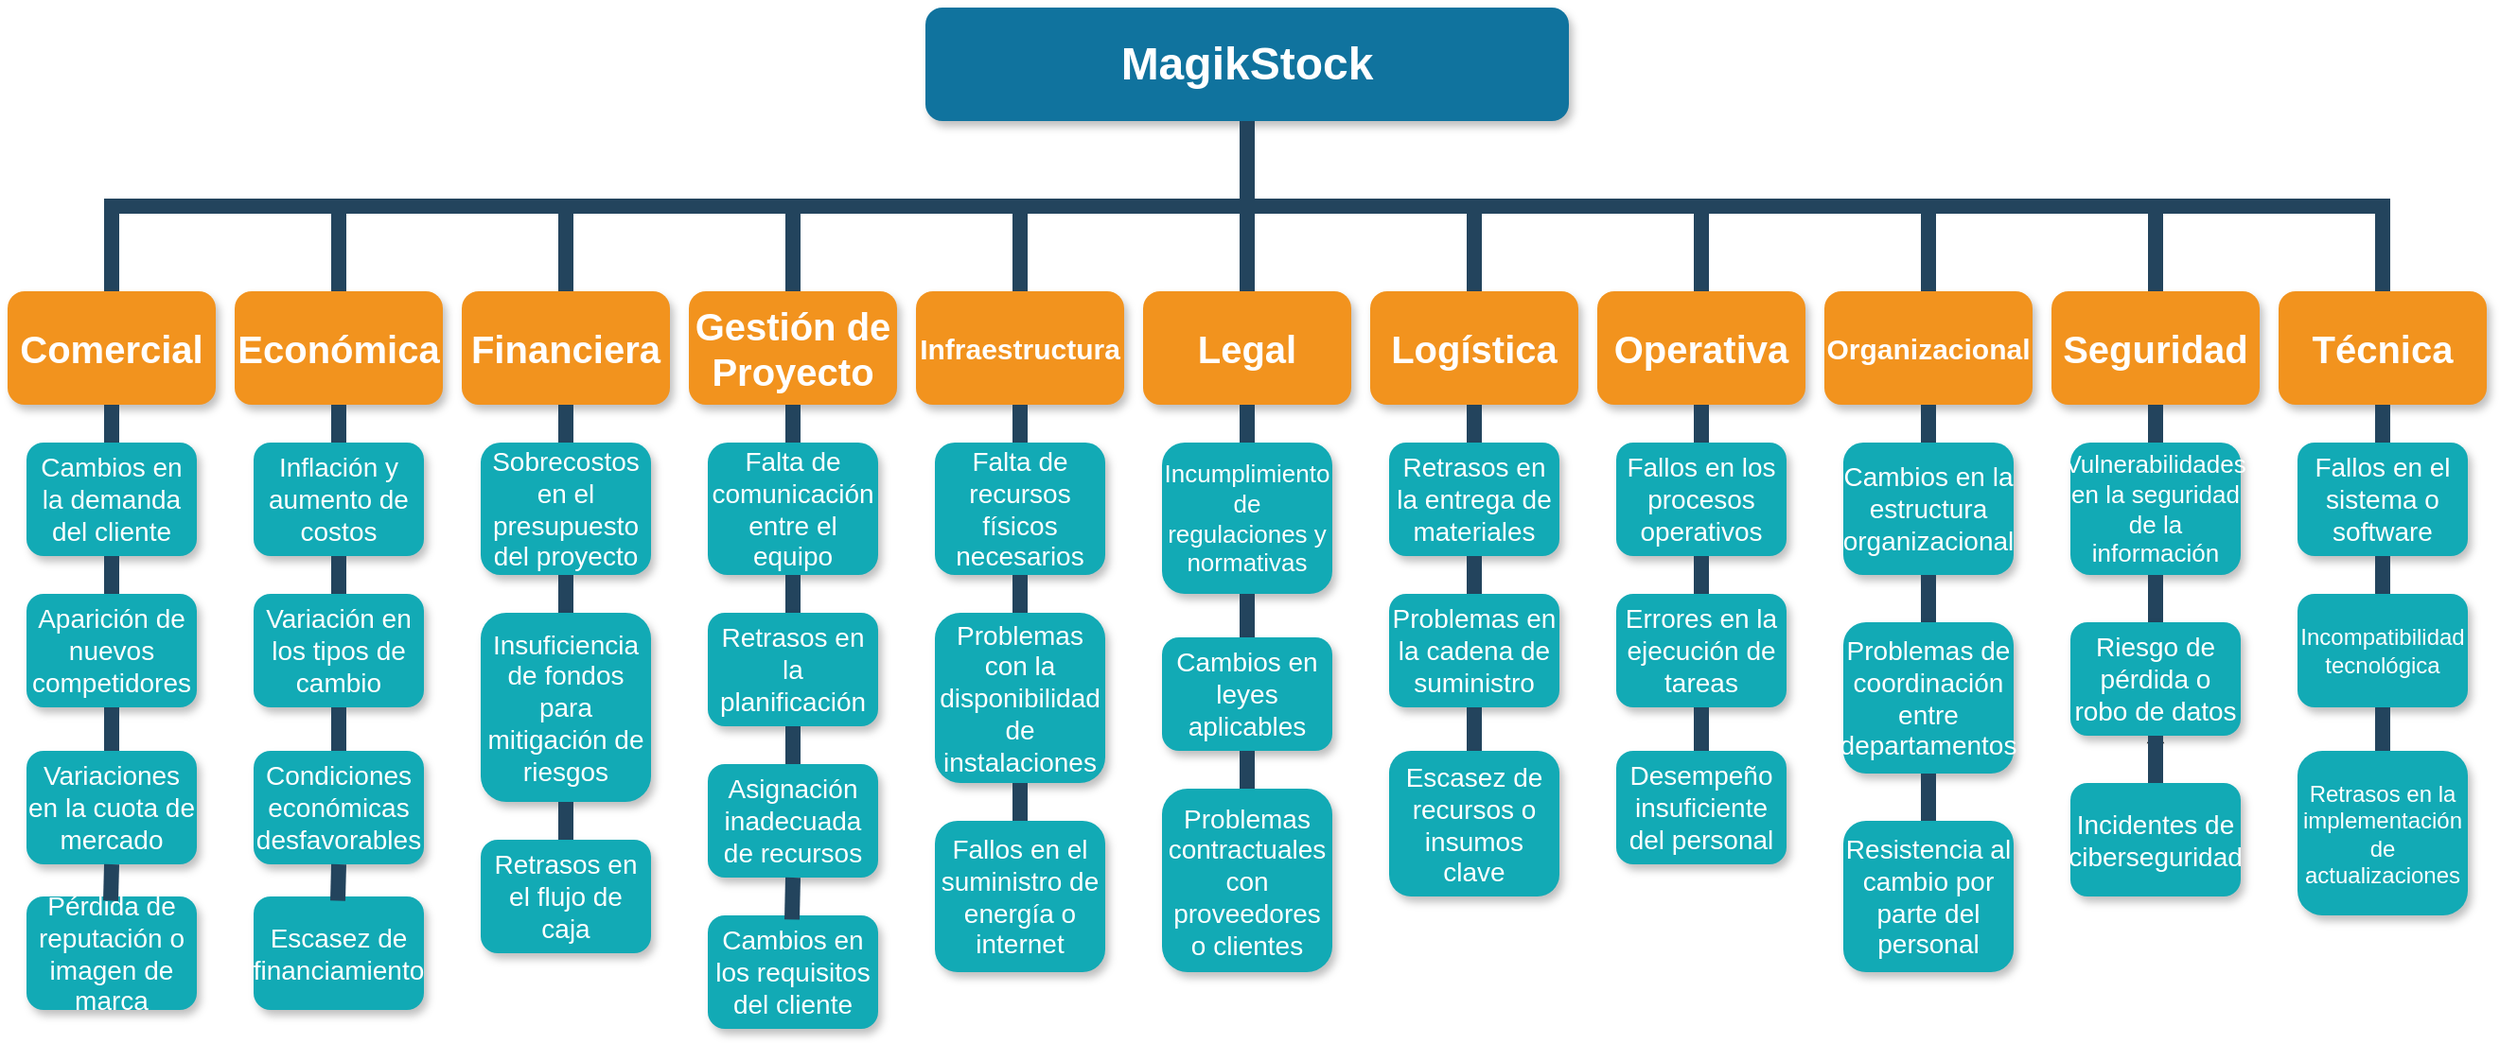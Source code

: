 <mxfile version="24.8.4">
  <diagram name="Page-1" id="64c3da0e-402f-94eb-ee01-a36477274f13">
    <mxGraphModel grid="1" page="1" gridSize="10" guides="1" tooltips="1" connect="1" arrows="1" fold="1" pageScale="1" pageWidth="1169" pageHeight="826" background="none" math="0" shadow="0">
      <root>
        <mxCell id="0" />
        <mxCell id="1" parent="0" />
        <mxCell id="2" value="MagikStock" style="whiteSpace=wrap;rounded=1;shadow=1;fillColor=#10739E;strokeColor=none;fontColor=#FFFFFF;fontStyle=1;fontSize=24" vertex="1" parent="1">
          <mxGeometry x="435" y="30" width="340" height="60" as="geometry" />
        </mxCell>
        <mxCell id="3" value="Comercial" style="whiteSpace=wrap;rounded=1;fillColor=#F2931E;strokeColor=none;shadow=1;fontColor=#FFFFFF;fontStyle=1;fontSize=20;" vertex="1" parent="1">
          <mxGeometry x="-50" y="180" width="110" height="60" as="geometry" />
        </mxCell>
        <mxCell id="10" value="Cambios en la demanda del cliente" style="whiteSpace=wrap;rounded=1;fillColor=#12AAB5;strokeColor=none;shadow=1;fontColor=#FFFFFF;fontSize=14;" vertex="1" parent="1">
          <mxGeometry x="-40" y="260" width="90" height="60" as="geometry" />
        </mxCell>
        <mxCell id="103" value="" style="edgeStyle=elbowEdgeStyle;elbow=vertical;rounded=0;fontColor=#000000;endArrow=none;endFill=0;strokeWidth=8;strokeColor=#23445D;" edge="1" parent="1" source="3" target="10">
          <mxGeometry width="100" height="100" relative="1" as="geometry">
            <mxPoint x="-190" y="300" as="sourcePoint" />
            <mxPoint x="-90" y="200" as="targetPoint" />
          </mxGeometry>
        </mxCell>
        <mxCell id="110" value="" style="edgeStyle=elbowEdgeStyle;elbow=horizontal;rounded=0;fontColor=#000000;endArrow=none;endFill=0;strokeWidth=8;strokeColor=#23445D;exitX=0.5;exitY=1;exitDx=0;exitDy=0;entryX=0.5;entryY=0;entryDx=0;entryDy=0;" edge="1" parent="1" source="10" target="1yw9Oc6ctYI02ZqIW2lN-236">
          <mxGeometry width="100" height="100" relative="1" as="geometry">
            <mxPoint x="-100" y="380" as="sourcePoint" />
            <mxPoint x="20" y="360" as="targetPoint" />
            <Array as="points" />
          </mxGeometry>
        </mxCell>
        <mxCell id="229" value="" style="edgeStyle=elbowEdgeStyle;elbow=vertical;rounded=0;fontColor=#000000;endArrow=none;endFill=0;strokeWidth=8;strokeColor=#23445D;" edge="1" parent="1" source="2" target="3">
          <mxGeometry width="100" height="100" relative="1" as="geometry">
            <mxPoint x="330" y="150" as="sourcePoint" />
            <mxPoint x="430" y="50" as="targetPoint" />
          </mxGeometry>
        </mxCell>
        <mxCell id="1yw9Oc6ctYI02ZqIW2lN-234" value="Pérdida de reputación o imagen de marca" style="whiteSpace=wrap;rounded=1;fillColor=#12AAB5;strokeColor=none;shadow=1;fontColor=#FFFFFF;fontSize=14;" vertex="1" parent="1">
          <mxGeometry x="-40" y="500" width="90" height="60" as="geometry" />
        </mxCell>
        <mxCell id="1yw9Oc6ctYI02ZqIW2lN-235" value="Variaciones en la cuota de mercado" style="whiteSpace=wrap;rounded=1;fillColor=#12AAB5;strokeColor=none;shadow=1;fontColor=#FFFFFF;fontSize=14;" vertex="1" parent="1">
          <mxGeometry x="-40" y="423" width="90" height="60" as="geometry" />
        </mxCell>
        <mxCell id="1yw9Oc6ctYI02ZqIW2lN-236" value="Aparición de nuevos competidores" style="whiteSpace=wrap;rounded=1;fillColor=#12AAB5;strokeColor=none;shadow=1;fontColor=#FFFFFF;fontSize=14;" vertex="1" parent="1">
          <mxGeometry x="-40" y="340" width="90" height="60" as="geometry" />
        </mxCell>
        <mxCell id="1yw9Oc6ctYI02ZqIW2lN-237" value="" style="edgeStyle=elbowEdgeStyle;elbow=horizontal;rounded=0;fontColor=#000000;endArrow=none;endFill=0;strokeWidth=8;strokeColor=#23445D;entryX=0.5;entryY=0;entryDx=0;entryDy=0;exitX=0.5;exitY=1;exitDx=0;exitDy=0;" edge="1" parent="1" source="1yw9Oc6ctYI02ZqIW2lN-236" target="1yw9Oc6ctYI02ZqIW2lN-235">
          <mxGeometry width="100" height="100" relative="1" as="geometry">
            <mxPoint x="30" y="440" as="sourcePoint" />
            <mxPoint x="29.84" y="460" as="targetPoint" />
            <Array as="points" />
          </mxGeometry>
        </mxCell>
        <mxCell id="1yw9Oc6ctYI02ZqIW2lN-238" value="" style="edgeStyle=elbowEdgeStyle;elbow=horizontal;rounded=0;fontColor=#000000;endArrow=none;endFill=0;strokeWidth=8;strokeColor=#23445D;exitX=0.5;exitY=1;exitDx=0;exitDy=0;entryX=0.493;entryY=0.037;entryDx=0;entryDy=0;entryPerimeter=0;" edge="1" parent="1" source="1yw9Oc6ctYI02ZqIW2lN-235" target="1yw9Oc6ctYI02ZqIW2lN-234">
          <mxGeometry width="100" height="100" relative="1" as="geometry">
            <mxPoint x="130.07" y="530" as="sourcePoint" />
            <mxPoint x="130.07" y="550" as="targetPoint" />
            <Array as="points" />
          </mxGeometry>
        </mxCell>
        <mxCell id="1yw9Oc6ctYI02ZqIW2lN-239" value="Económica" style="whiteSpace=wrap;rounded=1;fillColor=#F2931E;strokeColor=none;shadow=1;fontColor=#FFFFFF;fontStyle=1;fontSize=20;" vertex="1" parent="1">
          <mxGeometry x="70" y="180.0" width="110" height="60" as="geometry" />
        </mxCell>
        <mxCell id="1yw9Oc6ctYI02ZqIW2lN-240" value="Inflación y aumento de costos" style="whiteSpace=wrap;rounded=1;fillColor=#12AAB5;strokeColor=none;shadow=1;fontColor=#FFFFFF;fontSize=14;" vertex="1" parent="1">
          <mxGeometry x="80" y="260.0" width="90" height="60" as="geometry" />
        </mxCell>
        <mxCell id="1yw9Oc6ctYI02ZqIW2lN-241" value="" style="edgeStyle=elbowEdgeStyle;elbow=vertical;rounded=0;fontColor=#000000;endArrow=none;endFill=0;strokeWidth=8;strokeColor=#23445D;" edge="1" parent="1" source="1yw9Oc6ctYI02ZqIW2lN-239" target="1yw9Oc6ctYI02ZqIW2lN-240">
          <mxGeometry width="100" height="100" relative="1" as="geometry">
            <mxPoint x="-70" y="300" as="sourcePoint" />
            <mxPoint x="30" y="200" as="targetPoint" />
          </mxGeometry>
        </mxCell>
        <mxCell id="1yw9Oc6ctYI02ZqIW2lN-242" value="" style="edgeStyle=elbowEdgeStyle;elbow=horizontal;rounded=0;fontColor=#000000;endArrow=none;endFill=0;strokeWidth=8;strokeColor=#23445D;exitX=0.5;exitY=1;exitDx=0;exitDy=0;entryX=0.5;entryY=0;entryDx=0;entryDy=0;" edge="1" parent="1" source="1yw9Oc6ctYI02ZqIW2lN-240" target="1yw9Oc6ctYI02ZqIW2lN-245">
          <mxGeometry width="100" height="100" relative="1" as="geometry">
            <mxPoint x="20" y="380" as="sourcePoint" />
            <mxPoint x="140" y="360" as="targetPoint" />
            <Array as="points" />
          </mxGeometry>
        </mxCell>
        <mxCell id="1yw9Oc6ctYI02ZqIW2lN-243" value="Escasez de financiamiento" style="whiteSpace=wrap;rounded=1;fillColor=#12AAB5;strokeColor=none;shadow=1;fontColor=#FFFFFF;fontSize=14;" vertex="1" parent="1">
          <mxGeometry x="80" y="500.0" width="90" height="60" as="geometry" />
        </mxCell>
        <mxCell id="1yw9Oc6ctYI02ZqIW2lN-244" value="Condiciones económicas desfavorables" style="whiteSpace=wrap;rounded=1;fillColor=#12AAB5;strokeColor=none;shadow=1;fontColor=#FFFFFF;fontSize=14;" vertex="1" parent="1">
          <mxGeometry x="80" y="423.0" width="90" height="60" as="geometry" />
        </mxCell>
        <mxCell id="1yw9Oc6ctYI02ZqIW2lN-245" value="Variación en los tipos de cambio" style="whiteSpace=wrap;rounded=1;fillColor=#12AAB5;strokeColor=none;shadow=1;fontColor=#FFFFFF;fontSize=14;" vertex="1" parent="1">
          <mxGeometry x="80" y="340.0" width="90" height="60" as="geometry" />
        </mxCell>
        <mxCell id="1yw9Oc6ctYI02ZqIW2lN-246" value="" style="edgeStyle=elbowEdgeStyle;elbow=horizontal;rounded=0;fontColor=#000000;endArrow=none;endFill=0;strokeWidth=8;strokeColor=#23445D;entryX=0.5;entryY=0;entryDx=0;entryDy=0;exitX=0.5;exitY=1;exitDx=0;exitDy=0;" edge="1" parent="1" source="1yw9Oc6ctYI02ZqIW2lN-245" target="1yw9Oc6ctYI02ZqIW2lN-244">
          <mxGeometry width="100" height="100" relative="1" as="geometry">
            <mxPoint x="150" y="440" as="sourcePoint" />
            <mxPoint x="149.84" y="460" as="targetPoint" />
            <Array as="points" />
          </mxGeometry>
        </mxCell>
        <mxCell id="1yw9Oc6ctYI02ZqIW2lN-247" value="" style="edgeStyle=elbowEdgeStyle;elbow=horizontal;rounded=0;fontColor=#000000;endArrow=none;endFill=0;strokeWidth=8;strokeColor=#23445D;exitX=0.5;exitY=1;exitDx=0;exitDy=0;entryX=0.493;entryY=0.037;entryDx=0;entryDy=0;entryPerimeter=0;" edge="1" parent="1" source="1yw9Oc6ctYI02ZqIW2lN-244" target="1yw9Oc6ctYI02ZqIW2lN-243">
          <mxGeometry width="100" height="100" relative="1" as="geometry">
            <mxPoint x="250.07" y="530" as="sourcePoint" />
            <mxPoint x="250.07" y="550" as="targetPoint" />
            <Array as="points" />
          </mxGeometry>
        </mxCell>
        <mxCell id="1yw9Oc6ctYI02ZqIW2lN-248" value="Financiera" style="whiteSpace=wrap;rounded=1;fillColor=#F2931E;strokeColor=none;shadow=1;fontColor=#FFFFFF;fontStyle=1;fontSize=20;" vertex="1" parent="1">
          <mxGeometry x="190" y="180.0" width="110" height="60" as="geometry" />
        </mxCell>
        <mxCell id="1yw9Oc6ctYI02ZqIW2lN-249" value="Sobrecostos en el presupuesto del proyecto" style="whiteSpace=wrap;rounded=1;fillColor=#12AAB5;strokeColor=none;shadow=1;fontColor=#FFFFFF;fontSize=14;" vertex="1" parent="1">
          <mxGeometry x="200" y="260" width="90" height="70" as="geometry" />
        </mxCell>
        <mxCell id="1yw9Oc6ctYI02ZqIW2lN-250" value="" style="edgeStyle=elbowEdgeStyle;elbow=vertical;rounded=0;fontColor=#000000;endArrow=none;endFill=0;strokeWidth=8;strokeColor=#23445D;" edge="1" parent="1" source="1yw9Oc6ctYI02ZqIW2lN-248" target="1yw9Oc6ctYI02ZqIW2lN-249">
          <mxGeometry width="100" height="100" relative="1" as="geometry">
            <mxPoint x="60" y="300" as="sourcePoint" />
            <mxPoint x="160" y="200" as="targetPoint" />
          </mxGeometry>
        </mxCell>
        <mxCell id="1yw9Oc6ctYI02ZqIW2lN-251" value="" style="edgeStyle=elbowEdgeStyle;elbow=horizontal;rounded=0;fontColor=#000000;endArrow=none;endFill=0;strokeWidth=8;strokeColor=#23445D;exitX=0.5;exitY=1;exitDx=0;exitDy=0;entryX=0.5;entryY=0;entryDx=0;entryDy=0;" edge="1" parent="1" source="1yw9Oc6ctYI02ZqIW2lN-249" target="1yw9Oc6ctYI02ZqIW2lN-254">
          <mxGeometry width="100" height="100" relative="1" as="geometry">
            <mxPoint x="150" y="380" as="sourcePoint" />
            <mxPoint x="270" y="360" as="targetPoint" />
            <Array as="points" />
          </mxGeometry>
        </mxCell>
        <mxCell id="1yw9Oc6ctYI02ZqIW2lN-253" value="Retrasos en el flujo de caja" style="whiteSpace=wrap;rounded=1;fillColor=#12AAB5;strokeColor=none;shadow=1;fontColor=#FFFFFF;fontSize=14;" vertex="1" parent="1">
          <mxGeometry x="200" y="470.0" width="90" height="60" as="geometry" />
        </mxCell>
        <mxCell id="1yw9Oc6ctYI02ZqIW2lN-254" value="Insuficiencia de fondos para mitigación de riesgos" style="whiteSpace=wrap;rounded=1;fillColor=#12AAB5;strokeColor=none;shadow=1;fontColor=#FFFFFF;fontSize=14;" vertex="1" parent="1">
          <mxGeometry x="200" y="350" width="90" height="100" as="geometry" />
        </mxCell>
        <mxCell id="1yw9Oc6ctYI02ZqIW2lN-255" value="" style="edgeStyle=elbowEdgeStyle;elbow=horizontal;rounded=0;fontColor=#000000;endArrow=none;endFill=0;strokeWidth=8;strokeColor=#23445D;entryX=0.5;entryY=0;entryDx=0;entryDy=0;exitX=0.5;exitY=1;exitDx=0;exitDy=0;" edge="1" parent="1" source="1yw9Oc6ctYI02ZqIW2lN-254" target="1yw9Oc6ctYI02ZqIW2lN-253">
          <mxGeometry width="100" height="100" relative="1" as="geometry">
            <mxPoint x="280" y="440" as="sourcePoint" />
            <mxPoint x="279.84" y="460" as="targetPoint" />
            <Array as="points" />
          </mxGeometry>
        </mxCell>
        <mxCell id="1yw9Oc6ctYI02ZqIW2lN-257" value="Gestión de Proyecto" style="whiteSpace=wrap;rounded=1;fillColor=#F2931E;strokeColor=none;shadow=1;fontColor=#FFFFFF;fontStyle=1;fontSize=20;" vertex="1" parent="1">
          <mxGeometry x="310" y="180.0" width="110" height="60" as="geometry" />
        </mxCell>
        <mxCell id="1yw9Oc6ctYI02ZqIW2lN-258" value="Falta de comunicación entre el equipo" style="whiteSpace=wrap;rounded=1;fillColor=#12AAB5;strokeColor=none;shadow=1;fontColor=#FFFFFF;fontSize=14;" vertex="1" parent="1">
          <mxGeometry x="320" y="260" width="90" height="70" as="geometry" />
        </mxCell>
        <mxCell id="1yw9Oc6ctYI02ZqIW2lN-259" value="" style="edgeStyle=elbowEdgeStyle;elbow=vertical;rounded=0;fontColor=#000000;endArrow=none;endFill=0;strokeWidth=8;strokeColor=#23445D;" edge="1" parent="1" source="1yw9Oc6ctYI02ZqIW2lN-257" target="1yw9Oc6ctYI02ZqIW2lN-258">
          <mxGeometry width="100" height="100" relative="1" as="geometry">
            <mxPoint x="180" y="300" as="sourcePoint" />
            <mxPoint x="280" y="200" as="targetPoint" />
          </mxGeometry>
        </mxCell>
        <mxCell id="1yw9Oc6ctYI02ZqIW2lN-260" value="" style="edgeStyle=elbowEdgeStyle;elbow=horizontal;rounded=0;fontColor=#000000;endArrow=none;endFill=0;strokeWidth=8;strokeColor=#23445D;exitX=0.5;exitY=1;exitDx=0;exitDy=0;entryX=0.5;entryY=0;entryDx=0;entryDy=0;" edge="1" parent="1" source="1yw9Oc6ctYI02ZqIW2lN-258" target="1yw9Oc6ctYI02ZqIW2lN-263">
          <mxGeometry width="100" height="100" relative="1" as="geometry">
            <mxPoint x="270" y="380" as="sourcePoint" />
            <mxPoint x="390" y="360" as="targetPoint" />
            <Array as="points" />
          </mxGeometry>
        </mxCell>
        <mxCell id="1yw9Oc6ctYI02ZqIW2lN-261" value="Cambios en los requisitos del cliente" style="whiteSpace=wrap;rounded=1;fillColor=#12AAB5;strokeColor=none;shadow=1;fontColor=#FFFFFF;fontSize=14;" vertex="1" parent="1">
          <mxGeometry x="320" y="510.0" width="90" height="60" as="geometry" />
        </mxCell>
        <mxCell id="1yw9Oc6ctYI02ZqIW2lN-262" value="Asignación inadecuada de recursos" style="whiteSpace=wrap;rounded=1;fillColor=#12AAB5;strokeColor=none;shadow=1;fontColor=#FFFFFF;fontSize=14;" vertex="1" parent="1">
          <mxGeometry x="320" y="430.0" width="90" height="60" as="geometry" />
        </mxCell>
        <mxCell id="1yw9Oc6ctYI02ZqIW2lN-263" value="Retrasos en la planificación" style="whiteSpace=wrap;rounded=1;fillColor=#12AAB5;strokeColor=none;shadow=1;fontColor=#FFFFFF;fontSize=14;" vertex="1" parent="1">
          <mxGeometry x="320" y="350.0" width="90" height="60" as="geometry" />
        </mxCell>
        <mxCell id="1yw9Oc6ctYI02ZqIW2lN-264" value="" style="edgeStyle=elbowEdgeStyle;elbow=horizontal;rounded=0;fontColor=#000000;endArrow=none;endFill=0;strokeWidth=8;strokeColor=#23445D;entryX=0.5;entryY=0;entryDx=0;entryDy=0;exitX=0.5;exitY=1;exitDx=0;exitDy=0;" edge="1" parent="1" source="1yw9Oc6ctYI02ZqIW2lN-263" target="1yw9Oc6ctYI02ZqIW2lN-262">
          <mxGeometry width="100" height="100" relative="1" as="geometry">
            <mxPoint x="400" y="440" as="sourcePoint" />
            <mxPoint x="399.84" y="460" as="targetPoint" />
            <Array as="points" />
          </mxGeometry>
        </mxCell>
        <mxCell id="1yw9Oc6ctYI02ZqIW2lN-265" value="" style="edgeStyle=elbowEdgeStyle;elbow=horizontal;rounded=0;fontColor=#000000;endArrow=none;endFill=0;strokeWidth=8;strokeColor=#23445D;exitX=0.5;exitY=1;exitDx=0;exitDy=0;entryX=0.493;entryY=0.037;entryDx=0;entryDy=0;entryPerimeter=0;" edge="1" parent="1" source="1yw9Oc6ctYI02ZqIW2lN-262" target="1yw9Oc6ctYI02ZqIW2lN-261">
          <mxGeometry width="100" height="100" relative="1" as="geometry">
            <mxPoint x="500.07" y="530" as="sourcePoint" />
            <mxPoint x="500.07" y="550" as="targetPoint" />
            <Array as="points" />
          </mxGeometry>
        </mxCell>
        <mxCell id="1yw9Oc6ctYI02ZqIW2lN-266" value="Infraestructura" style="whiteSpace=wrap;rounded=1;fillColor=#F2931E;strokeColor=none;shadow=1;fontColor=#FFFFFF;fontStyle=1;fontSize=15;" vertex="1" parent="1">
          <mxGeometry x="430" y="180.0" width="110" height="60" as="geometry" />
        </mxCell>
        <mxCell id="1yw9Oc6ctYI02ZqIW2lN-267" value="Falta de recursos físicos necesarios" style="whiteSpace=wrap;rounded=1;fillColor=#12AAB5;strokeColor=none;shadow=1;fontColor=#FFFFFF;fontSize=14;" vertex="1" parent="1">
          <mxGeometry x="440" y="260" width="90" height="70" as="geometry" />
        </mxCell>
        <mxCell id="1yw9Oc6ctYI02ZqIW2lN-268" value="" style="edgeStyle=elbowEdgeStyle;elbow=vertical;rounded=0;fontColor=#000000;endArrow=none;endFill=0;strokeWidth=8;strokeColor=#23445D;" edge="1" parent="1" source="1yw9Oc6ctYI02ZqIW2lN-266" target="1yw9Oc6ctYI02ZqIW2lN-267">
          <mxGeometry width="100" height="100" relative="1" as="geometry">
            <mxPoint x="290" y="300" as="sourcePoint" />
            <mxPoint x="390" y="200" as="targetPoint" />
          </mxGeometry>
        </mxCell>
        <mxCell id="1yw9Oc6ctYI02ZqIW2lN-269" value="" style="edgeStyle=elbowEdgeStyle;elbow=horizontal;rounded=0;fontColor=#000000;endArrow=none;endFill=0;strokeWidth=8;strokeColor=#23445D;exitX=0.5;exitY=1;exitDx=0;exitDy=0;entryX=0.5;entryY=0;entryDx=0;entryDy=0;" edge="1" parent="1" source="1yw9Oc6ctYI02ZqIW2lN-267" target="1yw9Oc6ctYI02ZqIW2lN-272">
          <mxGeometry width="100" height="100" relative="1" as="geometry">
            <mxPoint x="380" y="380" as="sourcePoint" />
            <mxPoint x="500" y="360" as="targetPoint" />
            <Array as="points" />
          </mxGeometry>
        </mxCell>
        <mxCell id="1yw9Oc6ctYI02ZqIW2lN-271" value="Fallos en el suministro de energía o internet" style="whiteSpace=wrap;rounded=1;fillColor=#12AAB5;strokeColor=none;shadow=1;fontColor=#FFFFFF;fontSize=14;" vertex="1" parent="1">
          <mxGeometry x="440" y="460" width="90" height="80" as="geometry" />
        </mxCell>
        <mxCell id="1yw9Oc6ctYI02ZqIW2lN-272" value="Problemas con la disponibilidad de instalaciones" style="whiteSpace=wrap;rounded=1;fillColor=#12AAB5;strokeColor=none;shadow=1;fontColor=#FFFFFF;fontSize=14;" vertex="1" parent="1">
          <mxGeometry x="440" y="350" width="90" height="90" as="geometry" />
        </mxCell>
        <mxCell id="1yw9Oc6ctYI02ZqIW2lN-273" value="" style="edgeStyle=elbowEdgeStyle;elbow=horizontal;rounded=0;fontColor=#000000;endArrow=none;endFill=0;strokeWidth=8;strokeColor=#23445D;entryX=0.5;entryY=0;entryDx=0;entryDy=0;exitX=0.5;exitY=1;exitDx=0;exitDy=0;" edge="1" parent="1" source="1yw9Oc6ctYI02ZqIW2lN-272" target="1yw9Oc6ctYI02ZqIW2lN-271">
          <mxGeometry width="100" height="100" relative="1" as="geometry">
            <mxPoint x="510" y="440" as="sourcePoint" />
            <mxPoint x="509.84" y="460" as="targetPoint" />
            <Array as="points" />
          </mxGeometry>
        </mxCell>
        <mxCell id="1yw9Oc6ctYI02ZqIW2lN-275" value="Legal" style="whiteSpace=wrap;rounded=1;fillColor=#F2931E;strokeColor=none;shadow=1;fontColor=#FFFFFF;fontStyle=1;fontSize=20;" vertex="1" parent="1">
          <mxGeometry x="550" y="180.0" width="110" height="60" as="geometry" />
        </mxCell>
        <mxCell id="1yw9Oc6ctYI02ZqIW2lN-276" value="Incumplimiento de regulaciones y normativas" style="whiteSpace=wrap;rounded=1;fillColor=#12AAB5;strokeColor=none;shadow=1;fontColor=#FFFFFF;fontSize=13;" vertex="1" parent="1">
          <mxGeometry x="560" y="260" width="90" height="80" as="geometry" />
        </mxCell>
        <mxCell id="1yw9Oc6ctYI02ZqIW2lN-277" value="" style="edgeStyle=elbowEdgeStyle;elbow=vertical;rounded=0;fontColor=#000000;endArrow=none;endFill=0;strokeWidth=8;strokeColor=#23445D;" edge="1" parent="1" source="1yw9Oc6ctYI02ZqIW2lN-275" target="1yw9Oc6ctYI02ZqIW2lN-276">
          <mxGeometry width="100" height="100" relative="1" as="geometry">
            <mxPoint x="410" y="300" as="sourcePoint" />
            <mxPoint x="510" y="200" as="targetPoint" />
          </mxGeometry>
        </mxCell>
        <mxCell id="1yw9Oc6ctYI02ZqIW2lN-278" value="" style="edgeStyle=elbowEdgeStyle;elbow=horizontal;rounded=0;fontColor=#000000;endArrow=none;endFill=0;strokeWidth=8;strokeColor=#23445D;exitX=0.5;exitY=1;exitDx=0;exitDy=0;entryX=0.5;entryY=0;entryDx=0;entryDy=0;" edge="1" parent="1" source="1yw9Oc6ctYI02ZqIW2lN-276" target="1yw9Oc6ctYI02ZqIW2lN-281">
          <mxGeometry width="100" height="100" relative="1" as="geometry">
            <mxPoint x="500" y="380" as="sourcePoint" />
            <mxPoint x="620" y="360" as="targetPoint" />
            <Array as="points" />
          </mxGeometry>
        </mxCell>
        <mxCell id="1yw9Oc6ctYI02ZqIW2lN-280" value="Problemas contractuales con proveedores o clientes" style="whiteSpace=wrap;rounded=1;fillColor=#12AAB5;strokeColor=none;shadow=1;fontColor=#FFFFFF;fontSize=14;" vertex="1" parent="1">
          <mxGeometry x="560" y="443" width="90" height="97" as="geometry" />
        </mxCell>
        <mxCell id="1yw9Oc6ctYI02ZqIW2lN-281" value="Cambios en leyes aplicables" style="whiteSpace=wrap;rounded=1;fillColor=#12AAB5;strokeColor=none;shadow=1;fontColor=#FFFFFF;fontSize=14;" vertex="1" parent="1">
          <mxGeometry x="560" y="363.0" width="90" height="60" as="geometry" />
        </mxCell>
        <mxCell id="1yw9Oc6ctYI02ZqIW2lN-282" value="" style="edgeStyle=elbowEdgeStyle;elbow=horizontal;rounded=0;fontColor=#000000;endArrow=none;endFill=0;strokeWidth=8;strokeColor=#23445D;entryX=0.5;entryY=0;entryDx=0;entryDy=0;exitX=0.5;exitY=1;exitDx=0;exitDy=0;" edge="1" parent="1" source="1yw9Oc6ctYI02ZqIW2lN-281" target="1yw9Oc6ctYI02ZqIW2lN-280">
          <mxGeometry width="100" height="100" relative="1" as="geometry">
            <mxPoint x="630" y="440" as="sourcePoint" />
            <mxPoint x="629.84" y="460" as="targetPoint" />
            <Array as="points" />
          </mxGeometry>
        </mxCell>
        <mxCell id="1yw9Oc6ctYI02ZqIW2lN-284" value="Logística" style="whiteSpace=wrap;rounded=1;fillColor=#F2931E;strokeColor=none;shadow=1;fontColor=#FFFFFF;fontStyle=1;fontSize=20;" vertex="1" parent="1">
          <mxGeometry x="670" y="180.0" width="110" height="60" as="geometry" />
        </mxCell>
        <mxCell id="1yw9Oc6ctYI02ZqIW2lN-285" value="Retrasos en la entrega de materiales" style="whiteSpace=wrap;rounded=1;fillColor=#12AAB5;strokeColor=none;shadow=1;fontColor=#FFFFFF;fontSize=14;" vertex="1" parent="1">
          <mxGeometry x="680" y="260.0" width="90" height="60" as="geometry" />
        </mxCell>
        <mxCell id="1yw9Oc6ctYI02ZqIW2lN-286" value="" style="edgeStyle=elbowEdgeStyle;elbow=vertical;rounded=0;fontColor=#000000;endArrow=none;endFill=0;strokeWidth=8;strokeColor=#23445D;" edge="1" parent="1" source="1yw9Oc6ctYI02ZqIW2lN-284" target="1yw9Oc6ctYI02ZqIW2lN-285">
          <mxGeometry width="100" height="100" relative="1" as="geometry">
            <mxPoint x="530" y="300" as="sourcePoint" />
            <mxPoint x="630" y="200" as="targetPoint" />
          </mxGeometry>
        </mxCell>
        <mxCell id="1yw9Oc6ctYI02ZqIW2lN-287" value="" style="edgeStyle=elbowEdgeStyle;elbow=horizontal;rounded=0;fontColor=#000000;endArrow=none;endFill=0;strokeWidth=8;strokeColor=#23445D;exitX=0.5;exitY=1;exitDx=0;exitDy=0;entryX=0.5;entryY=0;entryDx=0;entryDy=0;" edge="1" parent="1" source="1yw9Oc6ctYI02ZqIW2lN-285" target="1yw9Oc6ctYI02ZqIW2lN-290">
          <mxGeometry width="100" height="100" relative="1" as="geometry">
            <mxPoint x="620" y="380" as="sourcePoint" />
            <mxPoint x="740" y="360" as="targetPoint" />
            <Array as="points" />
          </mxGeometry>
        </mxCell>
        <mxCell id="1yw9Oc6ctYI02ZqIW2lN-289" value="Escasez de recursos o insumos clave" style="whiteSpace=wrap;rounded=1;fillColor=#12AAB5;strokeColor=none;shadow=1;fontColor=#FFFFFF;fontSize=14;" vertex="1" parent="1">
          <mxGeometry x="680" y="423" width="90" height="77" as="geometry" />
        </mxCell>
        <mxCell id="1yw9Oc6ctYI02ZqIW2lN-290" value="Problemas en la cadena de suministro" style="whiteSpace=wrap;rounded=1;fillColor=#12AAB5;strokeColor=none;shadow=1;fontColor=#FFFFFF;fontSize=14;" vertex="1" parent="1">
          <mxGeometry x="680" y="340.0" width="90" height="60" as="geometry" />
        </mxCell>
        <mxCell id="1yw9Oc6ctYI02ZqIW2lN-291" value="" style="edgeStyle=elbowEdgeStyle;elbow=horizontal;rounded=0;fontColor=#000000;endArrow=none;endFill=0;strokeWidth=8;strokeColor=#23445D;entryX=0.5;entryY=0;entryDx=0;entryDy=0;exitX=0.5;exitY=1;exitDx=0;exitDy=0;" edge="1" parent="1" source="1yw9Oc6ctYI02ZqIW2lN-290" target="1yw9Oc6ctYI02ZqIW2lN-289">
          <mxGeometry width="100" height="100" relative="1" as="geometry">
            <mxPoint x="750" y="440" as="sourcePoint" />
            <mxPoint x="749.84" y="460" as="targetPoint" />
            <Array as="points" />
          </mxGeometry>
        </mxCell>
        <mxCell id="1yw9Oc6ctYI02ZqIW2lN-293" value="Operativa" style="whiteSpace=wrap;rounded=1;fillColor=#F2931E;strokeColor=none;shadow=1;fontColor=#FFFFFF;fontStyle=1;fontSize=20;" vertex="1" parent="1">
          <mxGeometry x="790" y="180.0" width="110" height="60" as="geometry" />
        </mxCell>
        <mxCell id="1yw9Oc6ctYI02ZqIW2lN-294" value="Fallos en los procesos operativos" style="whiteSpace=wrap;rounded=1;fillColor=#12AAB5;strokeColor=none;shadow=1;fontColor=#FFFFFF;fontSize=14;" vertex="1" parent="1">
          <mxGeometry x="800" y="260.0" width="90" height="60" as="geometry" />
        </mxCell>
        <mxCell id="1yw9Oc6ctYI02ZqIW2lN-295" value="" style="edgeStyle=elbowEdgeStyle;elbow=vertical;rounded=0;fontColor=#000000;endArrow=none;endFill=0;strokeWidth=8;strokeColor=#23445D;" edge="1" parent="1" source="1yw9Oc6ctYI02ZqIW2lN-293" target="1yw9Oc6ctYI02ZqIW2lN-294">
          <mxGeometry width="100" height="100" relative="1" as="geometry">
            <mxPoint x="650" y="300" as="sourcePoint" />
            <mxPoint x="750" y="200" as="targetPoint" />
          </mxGeometry>
        </mxCell>
        <mxCell id="1yw9Oc6ctYI02ZqIW2lN-296" value="" style="edgeStyle=elbowEdgeStyle;elbow=horizontal;rounded=0;fontColor=#000000;endArrow=none;endFill=0;strokeWidth=8;strokeColor=#23445D;exitX=0.5;exitY=1;exitDx=0;exitDy=0;entryX=0.5;entryY=0;entryDx=0;entryDy=0;" edge="1" parent="1" source="1yw9Oc6ctYI02ZqIW2lN-294" target="1yw9Oc6ctYI02ZqIW2lN-299">
          <mxGeometry width="100" height="100" relative="1" as="geometry">
            <mxPoint x="740" y="380" as="sourcePoint" />
            <mxPoint x="860" y="360" as="targetPoint" />
            <Array as="points" />
          </mxGeometry>
        </mxCell>
        <mxCell id="1yw9Oc6ctYI02ZqIW2lN-298" value="Desempeño insuficiente del personal" style="whiteSpace=wrap;rounded=1;fillColor=#12AAB5;strokeColor=none;shadow=1;fontColor=#FFFFFF;fontSize=14;" vertex="1" parent="1">
          <mxGeometry x="800" y="423.0" width="90" height="60" as="geometry" />
        </mxCell>
        <mxCell id="1yw9Oc6ctYI02ZqIW2lN-299" value="Errores en la ejecución de tareas" style="whiteSpace=wrap;rounded=1;fillColor=#12AAB5;strokeColor=none;shadow=1;fontColor=#FFFFFF;fontSize=14;" vertex="1" parent="1">
          <mxGeometry x="800" y="340.0" width="90" height="60" as="geometry" />
        </mxCell>
        <mxCell id="1yw9Oc6ctYI02ZqIW2lN-300" value="" style="edgeStyle=elbowEdgeStyle;elbow=horizontal;rounded=0;fontColor=#000000;endArrow=none;endFill=0;strokeWidth=8;strokeColor=#23445D;entryX=0.5;entryY=0;entryDx=0;entryDy=0;exitX=0.5;exitY=1;exitDx=0;exitDy=0;" edge="1" parent="1" source="1yw9Oc6ctYI02ZqIW2lN-299" target="1yw9Oc6ctYI02ZqIW2lN-298">
          <mxGeometry width="100" height="100" relative="1" as="geometry">
            <mxPoint x="870" y="440" as="sourcePoint" />
            <mxPoint x="869.84" y="460" as="targetPoint" />
            <Array as="points" />
          </mxGeometry>
        </mxCell>
        <mxCell id="1yw9Oc6ctYI02ZqIW2lN-302" value="Organizacional" style="whiteSpace=wrap;rounded=1;fillColor=#F2931E;strokeColor=none;shadow=1;fontColor=#FFFFFF;fontStyle=1;fontSize=15;" vertex="1" parent="1">
          <mxGeometry x="910" y="180.0" width="110" height="60" as="geometry" />
        </mxCell>
        <mxCell id="1yw9Oc6ctYI02ZqIW2lN-303" value="Cambios en la estructura organizacional" style="whiteSpace=wrap;rounded=1;fillColor=#12AAB5;strokeColor=none;shadow=1;fontColor=#FFFFFF;fontSize=14;" vertex="1" parent="1">
          <mxGeometry x="920" y="260" width="90" height="70" as="geometry" />
        </mxCell>
        <mxCell id="1yw9Oc6ctYI02ZqIW2lN-304" value="" style="edgeStyle=elbowEdgeStyle;elbow=vertical;rounded=0;fontColor=#000000;endArrow=none;endFill=0;strokeWidth=8;strokeColor=#23445D;" edge="1" parent="1" source="1yw9Oc6ctYI02ZqIW2lN-302" target="1yw9Oc6ctYI02ZqIW2lN-303">
          <mxGeometry width="100" height="100" relative="1" as="geometry">
            <mxPoint x="770" y="300" as="sourcePoint" />
            <mxPoint x="870" y="200" as="targetPoint" />
          </mxGeometry>
        </mxCell>
        <mxCell id="1yw9Oc6ctYI02ZqIW2lN-305" value="" style="edgeStyle=elbowEdgeStyle;elbow=horizontal;rounded=0;fontColor=#000000;endArrow=none;endFill=0;strokeWidth=8;strokeColor=#23445D;exitX=0.5;exitY=1;exitDx=0;exitDy=0;entryX=0.5;entryY=0;entryDx=0;entryDy=0;" edge="1" parent="1" source="1yw9Oc6ctYI02ZqIW2lN-303" target="1yw9Oc6ctYI02ZqIW2lN-308">
          <mxGeometry width="100" height="100" relative="1" as="geometry">
            <mxPoint x="860" y="380" as="sourcePoint" />
            <mxPoint x="980" y="360" as="targetPoint" />
            <Array as="points" />
          </mxGeometry>
        </mxCell>
        <mxCell id="1yw9Oc6ctYI02ZqIW2lN-307" value="Resistencia al cambio por parte del personal" style="whiteSpace=wrap;rounded=1;fillColor=#12AAB5;strokeColor=none;shadow=1;fontColor=#FFFFFF;fontSize=14;" vertex="1" parent="1">
          <mxGeometry x="920" y="460" width="90" height="80" as="geometry" />
        </mxCell>
        <mxCell id="1yw9Oc6ctYI02ZqIW2lN-308" value="Problemas de coordinación entre departamentos" style="whiteSpace=wrap;rounded=1;fillColor=#12AAB5;strokeColor=none;shadow=1;fontColor=#FFFFFF;fontSize=14;" vertex="1" parent="1">
          <mxGeometry x="920" y="355" width="90" height="80" as="geometry" />
        </mxCell>
        <mxCell id="1yw9Oc6ctYI02ZqIW2lN-309" value="" style="edgeStyle=elbowEdgeStyle;elbow=horizontal;rounded=0;fontColor=#000000;endArrow=none;endFill=0;strokeWidth=8;strokeColor=#23445D;entryX=0.5;entryY=0;entryDx=0;entryDy=0;exitX=0.5;exitY=1;exitDx=0;exitDy=0;" edge="1" parent="1" source="1yw9Oc6ctYI02ZqIW2lN-308" target="1yw9Oc6ctYI02ZqIW2lN-307">
          <mxGeometry width="100" height="100" relative="1" as="geometry">
            <mxPoint x="990" y="440" as="sourcePoint" />
            <mxPoint x="989.84" y="460" as="targetPoint" />
            <Array as="points" />
          </mxGeometry>
        </mxCell>
        <mxCell id="1yw9Oc6ctYI02ZqIW2lN-311" value="Seguridad" style="whiteSpace=wrap;rounded=1;fillColor=#F2931E;strokeColor=none;shadow=1;fontColor=#FFFFFF;fontStyle=1;fontSize=20;" vertex="1" parent="1">
          <mxGeometry x="1030" y="180.0" width="110" height="60" as="geometry" />
        </mxCell>
        <mxCell id="1yw9Oc6ctYI02ZqIW2lN-312" value="Vulnerabilidades en la seguridad de la información" style="whiteSpace=wrap;rounded=1;fillColor=#12AAB5;strokeColor=none;shadow=1;fontColor=#FFFFFF;fontSize=13;" vertex="1" parent="1">
          <mxGeometry x="1040" y="260" width="90" height="70" as="geometry" />
        </mxCell>
        <mxCell id="1yw9Oc6ctYI02ZqIW2lN-313" value="" style="edgeStyle=elbowEdgeStyle;elbow=vertical;rounded=0;fontColor=#000000;endArrow=none;endFill=0;strokeWidth=8;strokeColor=#23445D;" edge="1" parent="1" source="1yw9Oc6ctYI02ZqIW2lN-311" target="1yw9Oc6ctYI02ZqIW2lN-312">
          <mxGeometry width="100" height="100" relative="1" as="geometry">
            <mxPoint x="890" y="300" as="sourcePoint" />
            <mxPoint x="990" y="200" as="targetPoint" />
          </mxGeometry>
        </mxCell>
        <mxCell id="1yw9Oc6ctYI02ZqIW2lN-314" value="" style="edgeStyle=elbowEdgeStyle;elbow=horizontal;rounded=0;fontColor=#000000;endArrow=none;endFill=0;strokeWidth=8;strokeColor=#23445D;exitX=0.5;exitY=1;exitDx=0;exitDy=0;entryX=0.5;entryY=0;entryDx=0;entryDy=0;" edge="1" parent="1" source="1yw9Oc6ctYI02ZqIW2lN-312" target="1yw9Oc6ctYI02ZqIW2lN-317">
          <mxGeometry width="100" height="100" relative="1" as="geometry">
            <mxPoint x="980" y="380" as="sourcePoint" />
            <mxPoint x="1100" y="360" as="targetPoint" />
            <Array as="points" />
          </mxGeometry>
        </mxCell>
        <mxCell id="1yw9Oc6ctYI02ZqIW2lN-316" value="Incidentes de ciberseguridad" style="whiteSpace=wrap;rounded=1;fillColor=#12AAB5;strokeColor=none;shadow=1;fontColor=#FFFFFF;fontSize=14;" vertex="1" parent="1">
          <mxGeometry x="1040" y="440" width="90" height="60" as="geometry" />
        </mxCell>
        <mxCell id="1yw9Oc6ctYI02ZqIW2lN-339" style="edgeStyle=orthogonalEdgeStyle;rounded=0;orthogonalLoop=1;jettySize=auto;html=1;exitX=0.5;exitY=1;exitDx=0;exitDy=0;" edge="1" parent="1" source="1yw9Oc6ctYI02ZqIW2lN-317">
          <mxGeometry relative="1" as="geometry">
            <mxPoint x="1085" y="410" as="targetPoint" />
          </mxGeometry>
        </mxCell>
        <mxCell id="1yw9Oc6ctYI02ZqIW2lN-317" value="Riesgo de pérdida o robo de datos" style="whiteSpace=wrap;rounded=1;fillColor=#12AAB5;strokeColor=none;shadow=1;fontColor=#FFFFFF;fontSize=14;" vertex="1" parent="1">
          <mxGeometry x="1040" y="355.0" width="90" height="60" as="geometry" />
        </mxCell>
        <mxCell id="1yw9Oc6ctYI02ZqIW2lN-318" value="" style="edgeStyle=elbowEdgeStyle;elbow=horizontal;rounded=0;fontColor=#000000;endArrow=none;endFill=0;strokeWidth=8;strokeColor=#23445D;entryX=0.5;entryY=0;entryDx=0;entryDy=0;exitX=0.5;exitY=1;exitDx=0;exitDy=0;" edge="1" parent="1" source="1yw9Oc6ctYI02ZqIW2lN-317" target="1yw9Oc6ctYI02ZqIW2lN-316">
          <mxGeometry width="100" height="100" relative="1" as="geometry">
            <mxPoint x="1110" y="440" as="sourcePoint" />
            <mxPoint x="1109.84" y="460" as="targetPoint" />
            <Array as="points" />
          </mxGeometry>
        </mxCell>
        <mxCell id="1yw9Oc6ctYI02ZqIW2lN-320" value="Técnica" style="whiteSpace=wrap;rounded=1;fillColor=#F2931E;strokeColor=none;shadow=1;fontColor=#FFFFFF;fontStyle=1;fontSize=20;" vertex="1" parent="1">
          <mxGeometry x="1150" y="180.0" width="110" height="60" as="geometry" />
        </mxCell>
        <mxCell id="1yw9Oc6ctYI02ZqIW2lN-321" value="Fallos en el sistema o software" style="whiteSpace=wrap;rounded=1;fillColor=#12AAB5;strokeColor=none;shadow=1;fontColor=#FFFFFF;fontSize=14;" vertex="1" parent="1">
          <mxGeometry x="1160" y="260.0" width="90" height="60" as="geometry" />
        </mxCell>
        <mxCell id="1yw9Oc6ctYI02ZqIW2lN-322" value="" style="edgeStyle=elbowEdgeStyle;elbow=vertical;rounded=0;fontColor=#000000;endArrow=none;endFill=0;strokeWidth=8;strokeColor=#23445D;" edge="1" parent="1" source="1yw9Oc6ctYI02ZqIW2lN-320" target="1yw9Oc6ctYI02ZqIW2lN-321">
          <mxGeometry width="100" height="100" relative="1" as="geometry">
            <mxPoint x="1010" y="300" as="sourcePoint" />
            <mxPoint x="1110" y="200" as="targetPoint" />
          </mxGeometry>
        </mxCell>
        <mxCell id="1yw9Oc6ctYI02ZqIW2lN-323" value="" style="edgeStyle=elbowEdgeStyle;elbow=horizontal;rounded=0;fontColor=#000000;endArrow=none;endFill=0;strokeWidth=8;strokeColor=#23445D;exitX=0.5;exitY=1;exitDx=0;exitDy=0;entryX=0.5;entryY=0;entryDx=0;entryDy=0;" edge="1" parent="1" source="1yw9Oc6ctYI02ZqIW2lN-321" target="1yw9Oc6ctYI02ZqIW2lN-326">
          <mxGeometry width="100" height="100" relative="1" as="geometry">
            <mxPoint x="1100" y="380" as="sourcePoint" />
            <mxPoint x="1220" y="360" as="targetPoint" />
            <Array as="points" />
          </mxGeometry>
        </mxCell>
        <mxCell id="1yw9Oc6ctYI02ZqIW2lN-325" value="Retrasos en la implementación de actualizaciones" style="whiteSpace=wrap;rounded=1;fillColor=#12AAB5;strokeColor=none;shadow=1;fontColor=#FFFFFF;fontSize=12;" vertex="1" parent="1">
          <mxGeometry x="1160" y="423" width="90" height="87" as="geometry" />
        </mxCell>
        <mxCell id="1yw9Oc6ctYI02ZqIW2lN-326" value="Incompatibilidad tecnológica" style="whiteSpace=wrap;rounded=1;fillColor=#12AAB5;strokeColor=none;shadow=1;fontColor=#FFFFFF;fontSize=12;" vertex="1" parent="1">
          <mxGeometry x="1160" y="340.0" width="90" height="60" as="geometry" />
        </mxCell>
        <mxCell id="1yw9Oc6ctYI02ZqIW2lN-327" value="" style="edgeStyle=elbowEdgeStyle;elbow=horizontal;rounded=0;fontColor=#000000;endArrow=none;endFill=0;strokeWidth=8;strokeColor=#23445D;entryX=0.5;entryY=0;entryDx=0;entryDy=0;exitX=0.5;exitY=1;exitDx=0;exitDy=0;" edge="1" parent="1" source="1yw9Oc6ctYI02ZqIW2lN-326" target="1yw9Oc6ctYI02ZqIW2lN-325">
          <mxGeometry width="100" height="100" relative="1" as="geometry">
            <mxPoint x="1230" y="440" as="sourcePoint" />
            <mxPoint x="1229.84" y="460" as="targetPoint" />
            <Array as="points" />
          </mxGeometry>
        </mxCell>
        <mxCell id="1yw9Oc6ctYI02ZqIW2lN-329" value="" style="edgeStyle=elbowEdgeStyle;elbow=vertical;rounded=0;fontColor=#000000;endArrow=none;endFill=0;strokeWidth=8;strokeColor=#23445D;entryX=0.5;entryY=0;entryDx=0;entryDy=0;exitX=0.5;exitY=1;exitDx=0;exitDy=0;" edge="1" parent="1" source="2" target="1yw9Oc6ctYI02ZqIW2lN-239">
          <mxGeometry width="100" height="100" relative="1" as="geometry">
            <mxPoint x="900" y="100" as="sourcePoint" />
            <mxPoint x="30" y="190" as="targetPoint" />
          </mxGeometry>
        </mxCell>
        <mxCell id="1yw9Oc6ctYI02ZqIW2lN-330" value="" style="edgeStyle=elbowEdgeStyle;elbow=vertical;rounded=0;fontColor=#000000;endArrow=none;endFill=0;strokeWidth=8;strokeColor=#23445D;entryX=0.5;entryY=0;entryDx=0;entryDy=0;exitX=0.5;exitY=1;exitDx=0;exitDy=0;" edge="1" parent="1" source="2" target="1yw9Oc6ctYI02ZqIW2lN-248">
          <mxGeometry width="100" height="100" relative="1" as="geometry">
            <mxPoint x="900" y="100" as="sourcePoint" />
            <mxPoint x="210" y="190" as="targetPoint" />
          </mxGeometry>
        </mxCell>
        <mxCell id="1yw9Oc6ctYI02ZqIW2lN-331" value="" style="edgeStyle=elbowEdgeStyle;elbow=vertical;rounded=0;fontColor=#000000;endArrow=none;endFill=0;strokeWidth=8;strokeColor=#23445D;exitX=0.5;exitY=1;exitDx=0;exitDy=0;" edge="1" parent="1" source="2" target="1yw9Oc6ctYI02ZqIW2lN-257">
          <mxGeometry width="100" height="100" relative="1" as="geometry">
            <mxPoint x="900" y="100" as="sourcePoint" />
            <mxPoint x="390" y="190" as="targetPoint" />
          </mxGeometry>
        </mxCell>
        <mxCell id="1yw9Oc6ctYI02ZqIW2lN-332" value="" style="edgeStyle=elbowEdgeStyle;elbow=vertical;rounded=0;fontColor=#000000;endArrow=none;endFill=0;strokeWidth=8;strokeColor=#23445D;exitX=0.5;exitY=1;exitDx=0;exitDy=0;entryX=0.5;entryY=0;entryDx=0;entryDy=0;" edge="1" parent="1" source="2" target="1yw9Oc6ctYI02ZqIW2lN-266">
          <mxGeometry width="100" height="100" relative="1" as="geometry">
            <mxPoint x="900" y="100" as="sourcePoint" />
            <mxPoint x="560" y="190" as="targetPoint" />
          </mxGeometry>
        </mxCell>
        <mxCell id="1yw9Oc6ctYI02ZqIW2lN-333" value="" style="edgeStyle=elbowEdgeStyle;elbow=vertical;rounded=0;fontColor=#000000;endArrow=none;endFill=0;strokeWidth=8;strokeColor=#23445D;exitX=0.5;exitY=1;exitDx=0;exitDy=0;entryX=0.5;entryY=0;entryDx=0;entryDy=0;" edge="1" parent="1" source="2" target="1yw9Oc6ctYI02ZqIW2lN-275">
          <mxGeometry width="100" height="100" relative="1" as="geometry">
            <mxPoint x="900" y="100" as="sourcePoint" />
            <mxPoint x="730" y="190" as="targetPoint" />
          </mxGeometry>
        </mxCell>
        <mxCell id="1yw9Oc6ctYI02ZqIW2lN-334" value="" style="edgeStyle=elbowEdgeStyle;elbow=vertical;rounded=0;fontColor=#000000;endArrow=none;endFill=0;strokeWidth=8;strokeColor=#23445D;exitX=0.5;exitY=1;exitDx=0;exitDy=0;entryX=0.5;entryY=0;entryDx=0;entryDy=0;" edge="1" parent="1" source="2" target="1yw9Oc6ctYI02ZqIW2lN-284">
          <mxGeometry width="100" height="100" relative="1" as="geometry">
            <mxPoint x="900" y="100" as="sourcePoint" />
            <mxPoint x="730" y="190" as="targetPoint" />
          </mxGeometry>
        </mxCell>
        <mxCell id="1yw9Oc6ctYI02ZqIW2lN-335" value="" style="edgeStyle=elbowEdgeStyle;elbow=vertical;rounded=0;fontColor=#000000;endArrow=none;endFill=0;strokeWidth=8;strokeColor=#23445D;exitX=0.5;exitY=1;exitDx=0;exitDy=0;entryX=0.5;entryY=0;entryDx=0;entryDy=0;" edge="1" parent="1" source="2" target="1yw9Oc6ctYI02ZqIW2lN-293">
          <mxGeometry width="100" height="100" relative="1" as="geometry">
            <mxPoint x="910" y="100" as="sourcePoint" />
            <mxPoint x="1090" y="190" as="targetPoint" />
          </mxGeometry>
        </mxCell>
        <mxCell id="1yw9Oc6ctYI02ZqIW2lN-336" value="" style="edgeStyle=elbowEdgeStyle;elbow=vertical;rounded=0;fontColor=#000000;endArrow=none;endFill=0;strokeWidth=8;strokeColor=#23445D;exitX=0.5;exitY=1;exitDx=0;exitDy=0;entryX=0.5;entryY=0;entryDx=0;entryDy=0;" edge="1" parent="1" source="2" target="1yw9Oc6ctYI02ZqIW2lN-302">
          <mxGeometry width="100" height="100" relative="1" as="geometry">
            <mxPoint x="920" y="110" as="sourcePoint" />
            <mxPoint x="1100" y="200" as="targetPoint" />
          </mxGeometry>
        </mxCell>
        <mxCell id="1yw9Oc6ctYI02ZqIW2lN-337" value="" style="edgeStyle=elbowEdgeStyle;elbow=vertical;rounded=0;fontColor=#000000;endArrow=none;endFill=0;strokeWidth=8;strokeColor=#23445D;exitX=0.5;exitY=1;exitDx=0;exitDy=0;entryX=0.5;entryY=0;entryDx=0;entryDy=0;" edge="1" parent="1" source="2" target="1yw9Oc6ctYI02ZqIW2lN-311">
          <mxGeometry width="100" height="100" relative="1" as="geometry">
            <mxPoint x="930" y="120" as="sourcePoint" />
            <mxPoint x="1110" y="210" as="targetPoint" />
          </mxGeometry>
        </mxCell>
        <mxCell id="1yw9Oc6ctYI02ZqIW2lN-338" value="" style="edgeStyle=elbowEdgeStyle;elbow=vertical;rounded=0;fontColor=#000000;endArrow=none;endFill=0;strokeWidth=8;strokeColor=#23445D;exitX=0.5;exitY=1;exitDx=0;exitDy=0;entryX=0.5;entryY=0;entryDx=0;entryDy=0;" edge="1" parent="1" source="2" target="1yw9Oc6ctYI02ZqIW2lN-320">
          <mxGeometry width="100" height="100" relative="1" as="geometry">
            <mxPoint x="940" y="130" as="sourcePoint" />
            <mxPoint x="1120" y="220" as="targetPoint" />
          </mxGeometry>
        </mxCell>
      </root>
    </mxGraphModel>
  </diagram>
</mxfile>

